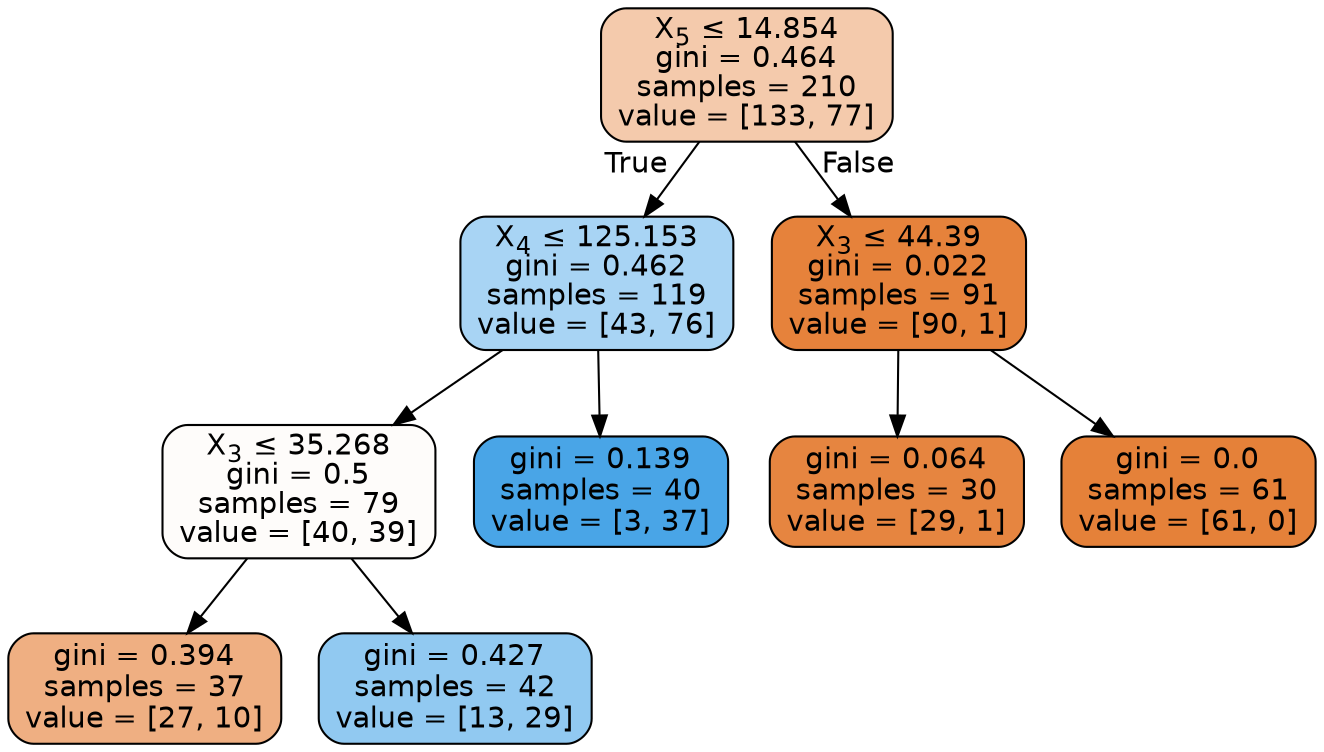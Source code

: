digraph Tree {
node [shape=box, style="filled, rounded", color="black", fontname=helvetica] ;
edge [fontname=helvetica] ;
0 [label=<X<SUB>5</SUB> &le; 14.854<br/>gini = 0.464<br/>samples = 210<br/>value = [133, 77]>, fillcolor="#e581396b"] ;
1 [label=<X<SUB>4</SUB> &le; 125.153<br/>gini = 0.462<br/>samples = 119<br/>value = [43, 76]>, fillcolor="#399de56f"] ;
0 -> 1 [labeldistance=2.5, labelangle=45, headlabel="True"] ;
2 [label=<X<SUB>3</SUB> &le; 35.268<br/>gini = 0.5<br/>samples = 79<br/>value = [40, 39]>, fillcolor="#e5813906"] ;
1 -> 2 ;
3 [label=<gini = 0.394<br/>samples = 37<br/>value = [27, 10]>, fillcolor="#e58139a1"] ;
2 -> 3 ;
4 [label=<gini = 0.427<br/>samples = 42<br/>value = [13, 29]>, fillcolor="#399de58d"] ;
2 -> 4 ;
5 [label=<gini = 0.139<br/>samples = 40<br/>value = [3, 37]>, fillcolor="#399de5ea"] ;
1 -> 5 ;
6 [label=<X<SUB>3</SUB> &le; 44.39<br/>gini = 0.022<br/>samples = 91<br/>value = [90, 1]>, fillcolor="#e58139fc"] ;
0 -> 6 [labeldistance=2.5, labelangle=-45, headlabel="False"] ;
7 [label=<gini = 0.064<br/>samples = 30<br/>value = [29, 1]>, fillcolor="#e58139f6"] ;
6 -> 7 ;
8 [label=<gini = 0.0<br/>samples = 61<br/>value = [61, 0]>, fillcolor="#e58139ff"] ;
6 -> 8 ;
}